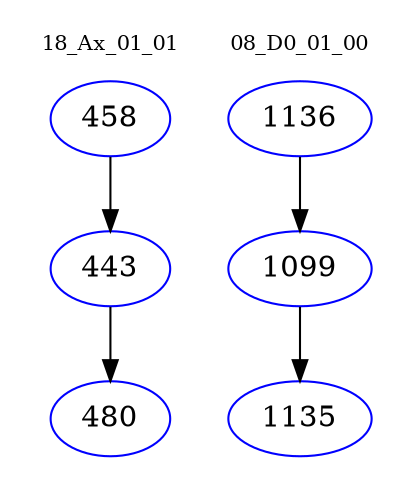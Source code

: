 digraph{
subgraph cluster_0 {
color = white
label = "18_Ax_01_01";
fontsize=10;
T0_458 [label="458", color="blue"]
T0_458 -> T0_443 [color="black"]
T0_443 [label="443", color="blue"]
T0_443 -> T0_480 [color="black"]
T0_480 [label="480", color="blue"]
}
subgraph cluster_1 {
color = white
label = "08_D0_01_00";
fontsize=10;
T1_1136 [label="1136", color="blue"]
T1_1136 -> T1_1099 [color="black"]
T1_1099 [label="1099", color="blue"]
T1_1099 -> T1_1135 [color="black"]
T1_1135 [label="1135", color="blue"]
}
}
